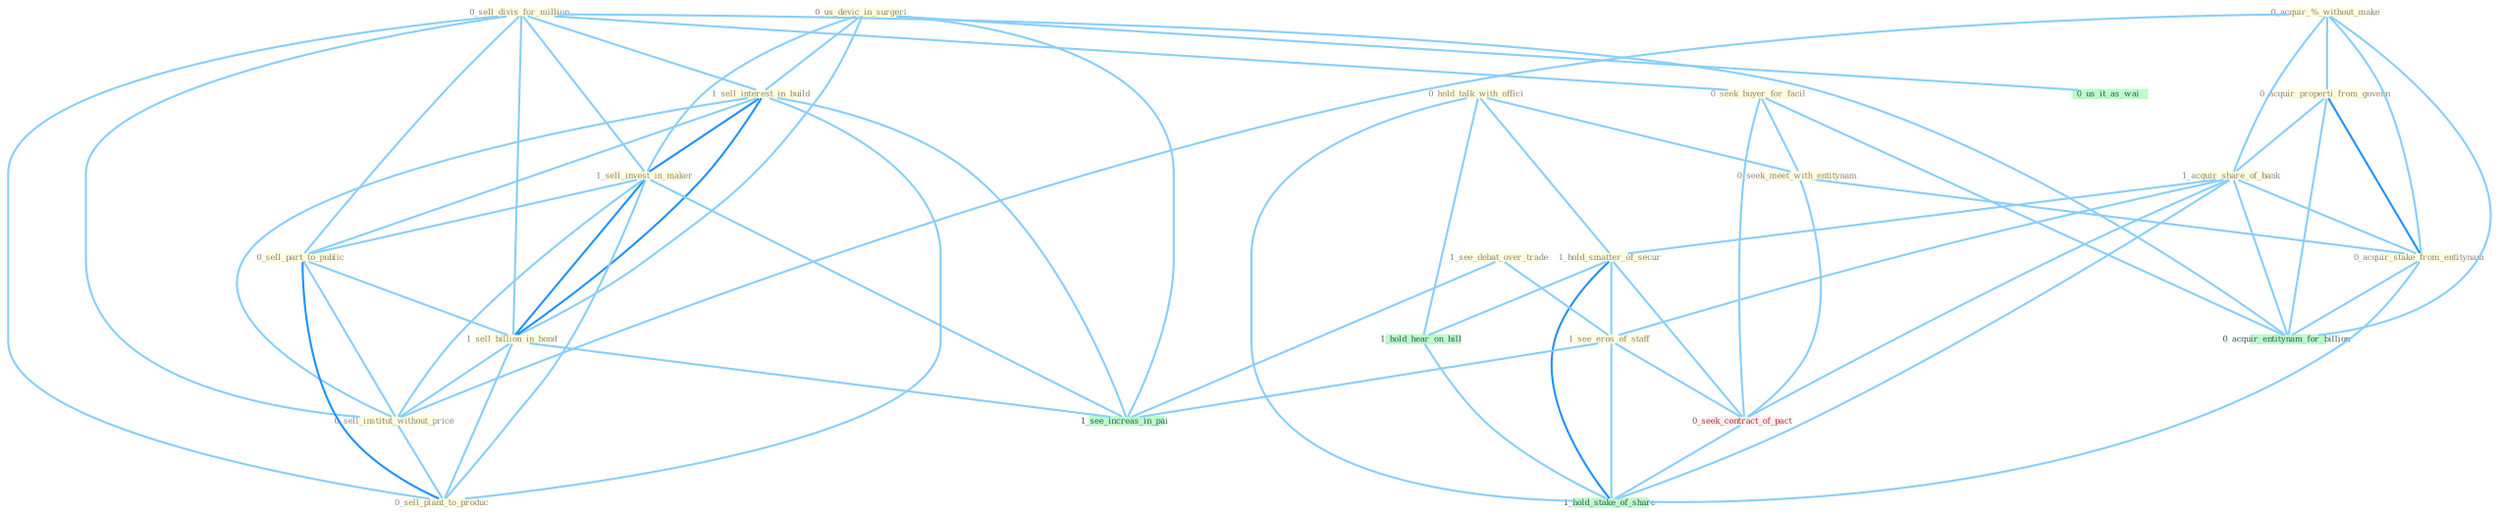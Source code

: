 Graph G{ 
    node
    [shape=polygon,style=filled,width=.5,height=.06,color="#BDFCC9",fixedsize=true,fontsize=4,
    fontcolor="#2f4f4f"];
    {node
    [color="#ffffe0", fontcolor="#8b7d6b"] "0_us_devic_in_surgeri " "0_hold_talk_with_offici " "0_sell_divis_for_million " "1_sell_interest_in_build " "1_sell_invest_in_maker " "0_acquir_%_without_make " "0_sell_part_to_public " "0_acquir_properti_from_govern " "1_sell_billion_in_bond " "0_seek_buyer_for_facil " "1_acquir_share_of_bank " "1_hold_smatter_of_secur " "1_see_debat_over_trade " "0_sell_institut_without_price " "0_sell_plant_to_produc " "1_see_eros_of_staff " "0_seek_meet_with_entitynam " "0_acquir_stake_from_entitynam "}
{node [color="#fff0f5", fontcolor="#b22222"] "0_seek_contract_of_pact "}
edge [color="#B0E2FF"];

	"0_us_devic_in_surgeri " -- "1_sell_interest_in_build " [w="1", color="#87cefa" ];
	"0_us_devic_in_surgeri " -- "1_sell_invest_in_maker " [w="1", color="#87cefa" ];
	"0_us_devic_in_surgeri " -- "1_sell_billion_in_bond " [w="1", color="#87cefa" ];
	"0_us_devic_in_surgeri " -- "0_us_it_as_wai " [w="1", color="#87cefa" ];
	"0_us_devic_in_surgeri " -- "1_see_increas_in_pai " [w="1", color="#87cefa" ];
	"0_hold_talk_with_offici " -- "1_hold_smatter_of_secur " [w="1", color="#87cefa" ];
	"0_hold_talk_with_offici " -- "0_seek_meet_with_entitynam " [w="1", color="#87cefa" ];
	"0_hold_talk_with_offici " -- "1_hold_hear_on_bill " [w="1", color="#87cefa" ];
	"0_hold_talk_with_offici " -- "1_hold_stake_of_share " [w="1", color="#87cefa" ];
	"0_sell_divis_for_million " -- "1_sell_interest_in_build " [w="1", color="#87cefa" ];
	"0_sell_divis_for_million " -- "1_sell_invest_in_maker " [w="1", color="#87cefa" ];
	"0_sell_divis_for_million " -- "0_sell_part_to_public " [w="1", color="#87cefa" ];
	"0_sell_divis_for_million " -- "1_sell_billion_in_bond " [w="1", color="#87cefa" ];
	"0_sell_divis_for_million " -- "0_seek_buyer_for_facil " [w="1", color="#87cefa" ];
	"0_sell_divis_for_million " -- "0_sell_institut_without_price " [w="1", color="#87cefa" ];
	"0_sell_divis_for_million " -- "0_sell_plant_to_produc " [w="1", color="#87cefa" ];
	"0_sell_divis_for_million " -- "0_acquir_entitynam_for_billion " [w="1", color="#87cefa" ];
	"1_sell_interest_in_build " -- "1_sell_invest_in_maker " [w="2", color="#1e90ff" , len=0.8];
	"1_sell_interest_in_build " -- "0_sell_part_to_public " [w="1", color="#87cefa" ];
	"1_sell_interest_in_build " -- "1_sell_billion_in_bond " [w="2", color="#1e90ff" , len=0.8];
	"1_sell_interest_in_build " -- "0_sell_institut_without_price " [w="1", color="#87cefa" ];
	"1_sell_interest_in_build " -- "0_sell_plant_to_produc " [w="1", color="#87cefa" ];
	"1_sell_interest_in_build " -- "1_see_increas_in_pai " [w="1", color="#87cefa" ];
	"1_sell_invest_in_maker " -- "0_sell_part_to_public " [w="1", color="#87cefa" ];
	"1_sell_invest_in_maker " -- "1_sell_billion_in_bond " [w="2", color="#1e90ff" , len=0.8];
	"1_sell_invest_in_maker " -- "0_sell_institut_without_price " [w="1", color="#87cefa" ];
	"1_sell_invest_in_maker " -- "0_sell_plant_to_produc " [w="1", color="#87cefa" ];
	"1_sell_invest_in_maker " -- "1_see_increas_in_pai " [w="1", color="#87cefa" ];
	"0_acquir_%_without_make " -- "0_acquir_properti_from_govern " [w="1", color="#87cefa" ];
	"0_acquir_%_without_make " -- "1_acquir_share_of_bank " [w="1", color="#87cefa" ];
	"0_acquir_%_without_make " -- "0_sell_institut_without_price " [w="1", color="#87cefa" ];
	"0_acquir_%_without_make " -- "0_acquir_stake_from_entitynam " [w="1", color="#87cefa" ];
	"0_acquir_%_without_make " -- "0_acquir_entitynam_for_billion " [w="1", color="#87cefa" ];
	"0_sell_part_to_public " -- "1_sell_billion_in_bond " [w="1", color="#87cefa" ];
	"0_sell_part_to_public " -- "0_sell_institut_without_price " [w="1", color="#87cefa" ];
	"0_sell_part_to_public " -- "0_sell_plant_to_produc " [w="2", color="#1e90ff" , len=0.8];
	"0_acquir_properti_from_govern " -- "1_acquir_share_of_bank " [w="1", color="#87cefa" ];
	"0_acquir_properti_from_govern " -- "0_acquir_stake_from_entitynam " [w="2", color="#1e90ff" , len=0.8];
	"0_acquir_properti_from_govern " -- "0_acquir_entitynam_for_billion " [w="1", color="#87cefa" ];
	"1_sell_billion_in_bond " -- "0_sell_institut_without_price " [w="1", color="#87cefa" ];
	"1_sell_billion_in_bond " -- "0_sell_plant_to_produc " [w="1", color="#87cefa" ];
	"1_sell_billion_in_bond " -- "1_see_increas_in_pai " [w="1", color="#87cefa" ];
	"0_seek_buyer_for_facil " -- "0_seek_meet_with_entitynam " [w="1", color="#87cefa" ];
	"0_seek_buyer_for_facil " -- "0_seek_contract_of_pact " [w="1", color="#87cefa" ];
	"0_seek_buyer_for_facil " -- "0_acquir_entitynam_for_billion " [w="1", color="#87cefa" ];
	"1_acquir_share_of_bank " -- "1_hold_smatter_of_secur " [w="1", color="#87cefa" ];
	"1_acquir_share_of_bank " -- "1_see_eros_of_staff " [w="1", color="#87cefa" ];
	"1_acquir_share_of_bank " -- "0_acquir_stake_from_entitynam " [w="1", color="#87cefa" ];
	"1_acquir_share_of_bank " -- "0_seek_contract_of_pact " [w="1", color="#87cefa" ];
	"1_acquir_share_of_bank " -- "0_acquir_entitynam_for_billion " [w="1", color="#87cefa" ];
	"1_acquir_share_of_bank " -- "1_hold_stake_of_share " [w="1", color="#87cefa" ];
	"1_hold_smatter_of_secur " -- "1_see_eros_of_staff " [w="1", color="#87cefa" ];
	"1_hold_smatter_of_secur " -- "0_seek_contract_of_pact " [w="1", color="#87cefa" ];
	"1_hold_smatter_of_secur " -- "1_hold_hear_on_bill " [w="1", color="#87cefa" ];
	"1_hold_smatter_of_secur " -- "1_hold_stake_of_share " [w="2", color="#1e90ff" , len=0.8];
	"1_see_debat_over_trade " -- "1_see_eros_of_staff " [w="1", color="#87cefa" ];
	"1_see_debat_over_trade " -- "1_see_increas_in_pai " [w="1", color="#87cefa" ];
	"0_sell_institut_without_price " -- "0_sell_plant_to_produc " [w="1", color="#87cefa" ];
	"1_see_eros_of_staff " -- "0_seek_contract_of_pact " [w="1", color="#87cefa" ];
	"1_see_eros_of_staff " -- "1_see_increas_in_pai " [w="1", color="#87cefa" ];
	"1_see_eros_of_staff " -- "1_hold_stake_of_share " [w="1", color="#87cefa" ];
	"0_seek_meet_with_entitynam " -- "0_acquir_stake_from_entitynam " [w="1", color="#87cefa" ];
	"0_seek_meet_with_entitynam " -- "0_seek_contract_of_pact " [w="1", color="#87cefa" ];
	"0_acquir_stake_from_entitynam " -- "0_acquir_entitynam_for_billion " [w="1", color="#87cefa" ];
	"0_acquir_stake_from_entitynam " -- "1_hold_stake_of_share " [w="1", color="#87cefa" ];
	"0_seek_contract_of_pact " -- "1_hold_stake_of_share " [w="1", color="#87cefa" ];
	"1_hold_hear_on_bill " -- "1_hold_stake_of_share " [w="1", color="#87cefa" ];
}